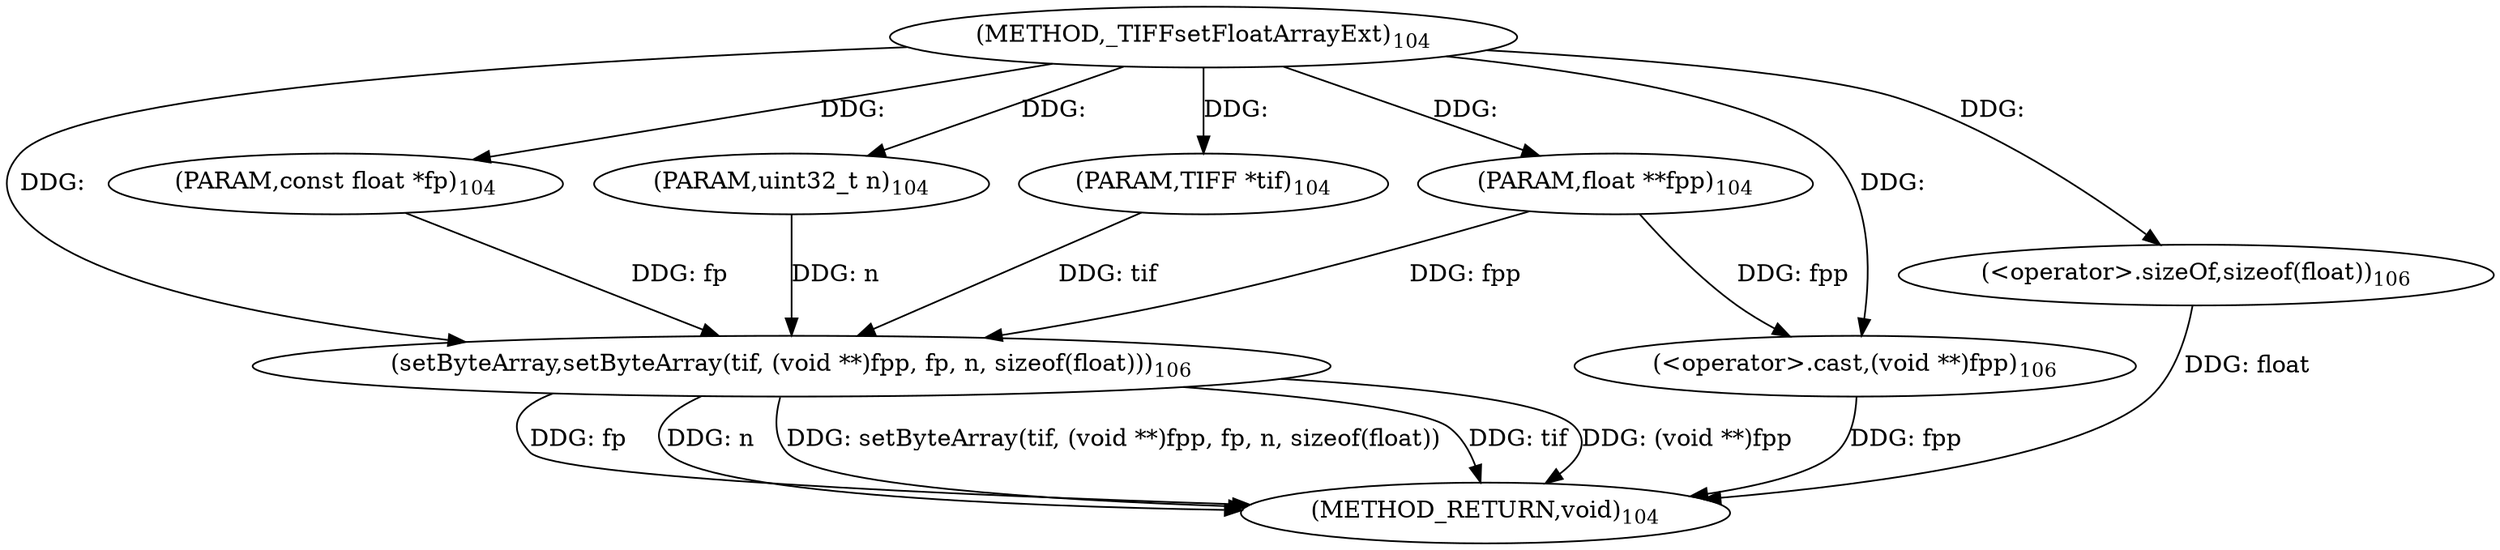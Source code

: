 digraph "_TIFFsetFloatArrayExt" {  
"39846" [label = <(METHOD,_TIFFsetFloatArrayExt)<SUB>104</SUB>> ]
"39861" [label = <(METHOD_RETURN,void)<SUB>104</SUB>> ]
"39847" [label = <(PARAM,TIFF *tif)<SUB>104</SUB>> ]
"39848" [label = <(PARAM,float **fpp)<SUB>104</SUB>> ]
"39849" [label = <(PARAM,const float *fp)<SUB>104</SUB>> ]
"39850" [label = <(PARAM,uint32_t n)<SUB>104</SUB>> ]
"39852" [label = <(setByteArray,setByteArray(tif, (void **)fpp, fp, n, sizeof(float)))<SUB>106</SUB>> ]
"39854" [label = <(&lt;operator&gt;.cast,(void **)fpp)<SUB>106</SUB>> ]
"39859" [label = <(&lt;operator&gt;.sizeOf,sizeof(float))<SUB>106</SUB>> ]
  "39852" -> "39861"  [ label = "DDG: tif"] 
  "39854" -> "39861"  [ label = "DDG: fpp"] 
  "39852" -> "39861"  [ label = "DDG: (void **)fpp"] 
  "39852" -> "39861"  [ label = "DDG: fp"] 
  "39852" -> "39861"  [ label = "DDG: n"] 
  "39852" -> "39861"  [ label = "DDG: setByteArray(tif, (void **)fpp, fp, n, sizeof(float))"] 
  "39859" -> "39861"  [ label = "DDG: float"] 
  "39846" -> "39847"  [ label = "DDG: "] 
  "39846" -> "39848"  [ label = "DDG: "] 
  "39846" -> "39849"  [ label = "DDG: "] 
  "39846" -> "39850"  [ label = "DDG: "] 
  "39847" -> "39852"  [ label = "DDG: tif"] 
  "39846" -> "39852"  [ label = "DDG: "] 
  "39848" -> "39852"  [ label = "DDG: fpp"] 
  "39849" -> "39852"  [ label = "DDG: fp"] 
  "39850" -> "39852"  [ label = "DDG: n"] 
  "39848" -> "39854"  [ label = "DDG: fpp"] 
  "39846" -> "39854"  [ label = "DDG: "] 
  "39846" -> "39859"  [ label = "DDG: "] 
}
